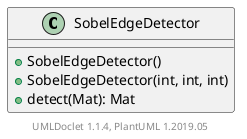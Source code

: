 @startuml

    class SobelEdgeDetector [[SobelEdgeDetector.html]] {
        +SobelEdgeDetector()
        +SobelEdgeDetector(int, int, int)
        +detect(Mat): Mat
    }


    center footer UMLDoclet 1.1.4, PlantUML 1.2019.05
@enduml
